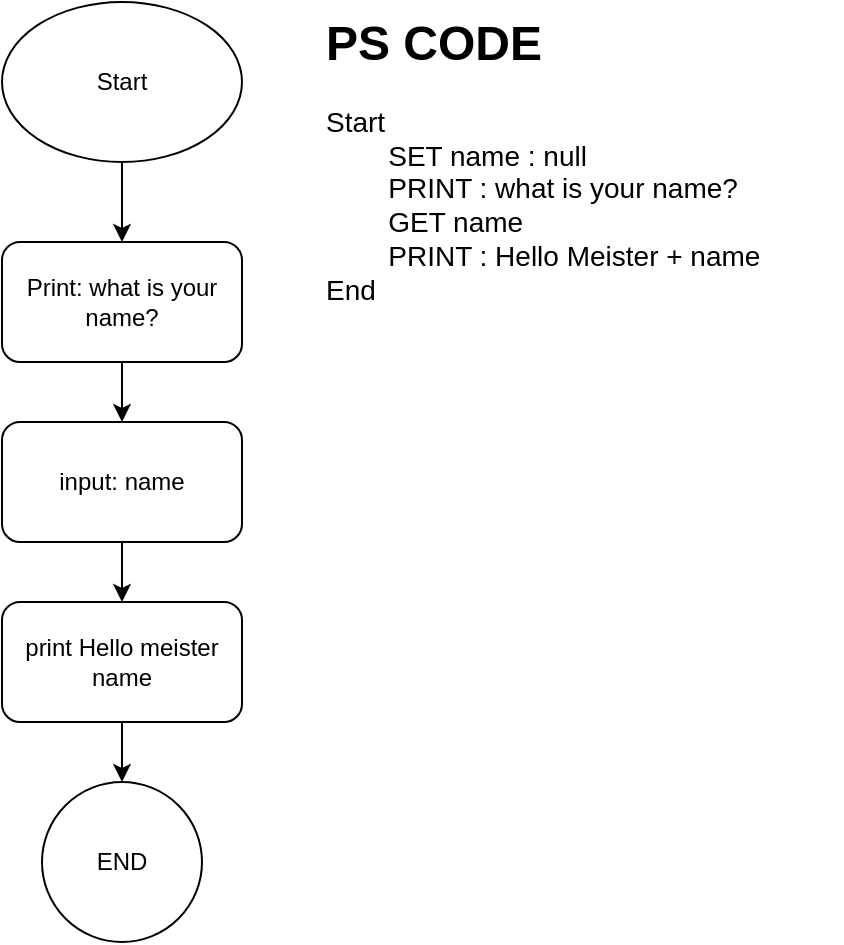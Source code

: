 <mxfile version="28.1.2">
  <diagram name="Seite-1" id="d45OTQPRqkro0JO7H46c">
    <mxGraphModel dx="1426" dy="841" grid="1" gridSize="10" guides="1" tooltips="1" connect="1" arrows="1" fold="1" page="1" pageScale="1" pageWidth="827" pageHeight="1169" math="0" shadow="0">
      <root>
        <mxCell id="0" />
        <mxCell id="1" parent="0" />
        <mxCell id="PBxYvcGnXFlKfxpcjcXA-7" value="" style="edgeStyle=orthogonalEdgeStyle;rounded=0;orthogonalLoop=1;jettySize=auto;html=1;" edge="1" parent="1" source="PBxYvcGnXFlKfxpcjcXA-1" target="PBxYvcGnXFlKfxpcjcXA-2">
          <mxGeometry relative="1" as="geometry" />
        </mxCell>
        <mxCell id="PBxYvcGnXFlKfxpcjcXA-1" value="Start" style="ellipse;whiteSpace=wrap;html=1;" vertex="1" parent="1">
          <mxGeometry x="40" y="40" width="120" height="80" as="geometry" />
        </mxCell>
        <mxCell id="PBxYvcGnXFlKfxpcjcXA-8" value="" style="edgeStyle=orthogonalEdgeStyle;rounded=0;orthogonalLoop=1;jettySize=auto;html=1;" edge="1" parent="1" source="PBxYvcGnXFlKfxpcjcXA-2" target="PBxYvcGnXFlKfxpcjcXA-3">
          <mxGeometry relative="1" as="geometry" />
        </mxCell>
        <mxCell id="PBxYvcGnXFlKfxpcjcXA-2" value="Print: what is your name?" style="rounded=1;whiteSpace=wrap;html=1;" vertex="1" parent="1">
          <mxGeometry x="40" y="160" width="120" height="60" as="geometry" />
        </mxCell>
        <mxCell id="PBxYvcGnXFlKfxpcjcXA-9" value="" style="edgeStyle=orthogonalEdgeStyle;rounded=0;orthogonalLoop=1;jettySize=auto;html=1;" edge="1" parent="1" source="PBxYvcGnXFlKfxpcjcXA-3" target="PBxYvcGnXFlKfxpcjcXA-4">
          <mxGeometry relative="1" as="geometry" />
        </mxCell>
        <mxCell id="PBxYvcGnXFlKfxpcjcXA-3" value="input: name" style="rounded=1;whiteSpace=wrap;html=1;" vertex="1" parent="1">
          <mxGeometry x="40" y="250" width="120" height="60" as="geometry" />
        </mxCell>
        <mxCell id="PBxYvcGnXFlKfxpcjcXA-10" value="" style="edgeStyle=orthogonalEdgeStyle;rounded=0;orthogonalLoop=1;jettySize=auto;html=1;" edge="1" parent="1" source="PBxYvcGnXFlKfxpcjcXA-4" target="PBxYvcGnXFlKfxpcjcXA-5">
          <mxGeometry relative="1" as="geometry" />
        </mxCell>
        <mxCell id="PBxYvcGnXFlKfxpcjcXA-4" value="print Hello meister name" style="rounded=1;whiteSpace=wrap;html=1;" vertex="1" parent="1">
          <mxGeometry x="40" y="340" width="120" height="60" as="geometry" />
        </mxCell>
        <mxCell id="PBxYvcGnXFlKfxpcjcXA-5" value="END" style="ellipse;whiteSpace=wrap;html=1;aspect=fixed;" vertex="1" parent="1">
          <mxGeometry x="60" y="430" width="80" height="80" as="geometry" />
        </mxCell>
        <mxCell id="PBxYvcGnXFlKfxpcjcXA-6" value="&lt;h1 style=&quot;margin-top: 0px;&quot;&gt;&lt;span style=&quot;background-color: transparent; color: light-dark(rgb(0, 0, 0), rgb(255, 255, 255));&quot;&gt;PS CODE&lt;/span&gt;&lt;/h1&gt;&lt;div&gt;&lt;font style=&quot;font-size: 14px;&quot;&gt;Start&lt;/font&gt;&lt;/div&gt;&lt;div&gt;&lt;font style=&quot;font-size: 14px;&quot;&gt;&lt;span style=&quot;white-space: pre;&quot;&gt;&#x9;&lt;/span&gt;SET name : null&lt;br&gt;&lt;/font&gt;&lt;/div&gt;&lt;div&gt;&lt;font style=&quot;font-size: 14px;&quot;&gt;&lt;span style=&quot;white-space: pre;&quot;&gt;&#x9;&lt;/span&gt;PRINT : what is your name?&lt;br&gt;&lt;/font&gt;&lt;/div&gt;&lt;div&gt;&lt;font style=&quot;font-size: 14px;&quot;&gt;&lt;span style=&quot;white-space: pre;&quot;&gt;&#x9;&lt;/span&gt;GET name&lt;br&gt;&lt;/font&gt;&lt;/div&gt;&lt;div&gt;&lt;font style=&quot;font-size: 14px;&quot;&gt;&lt;span style=&quot;white-space: pre;&quot;&gt;&#x9;&lt;/span&gt;PRINT : Hello Meister + name&lt;br&gt;&lt;/font&gt;&lt;/div&gt;&lt;div&gt;&lt;font style=&quot;font-size: 14px;&quot;&gt;End&lt;/font&gt;&lt;/div&gt;" style="text;html=1;whiteSpace=wrap;overflow=hidden;rounded=0;" vertex="1" parent="1">
          <mxGeometry x="200" y="40" width="260" height="190" as="geometry" />
        </mxCell>
      </root>
    </mxGraphModel>
  </diagram>
</mxfile>
